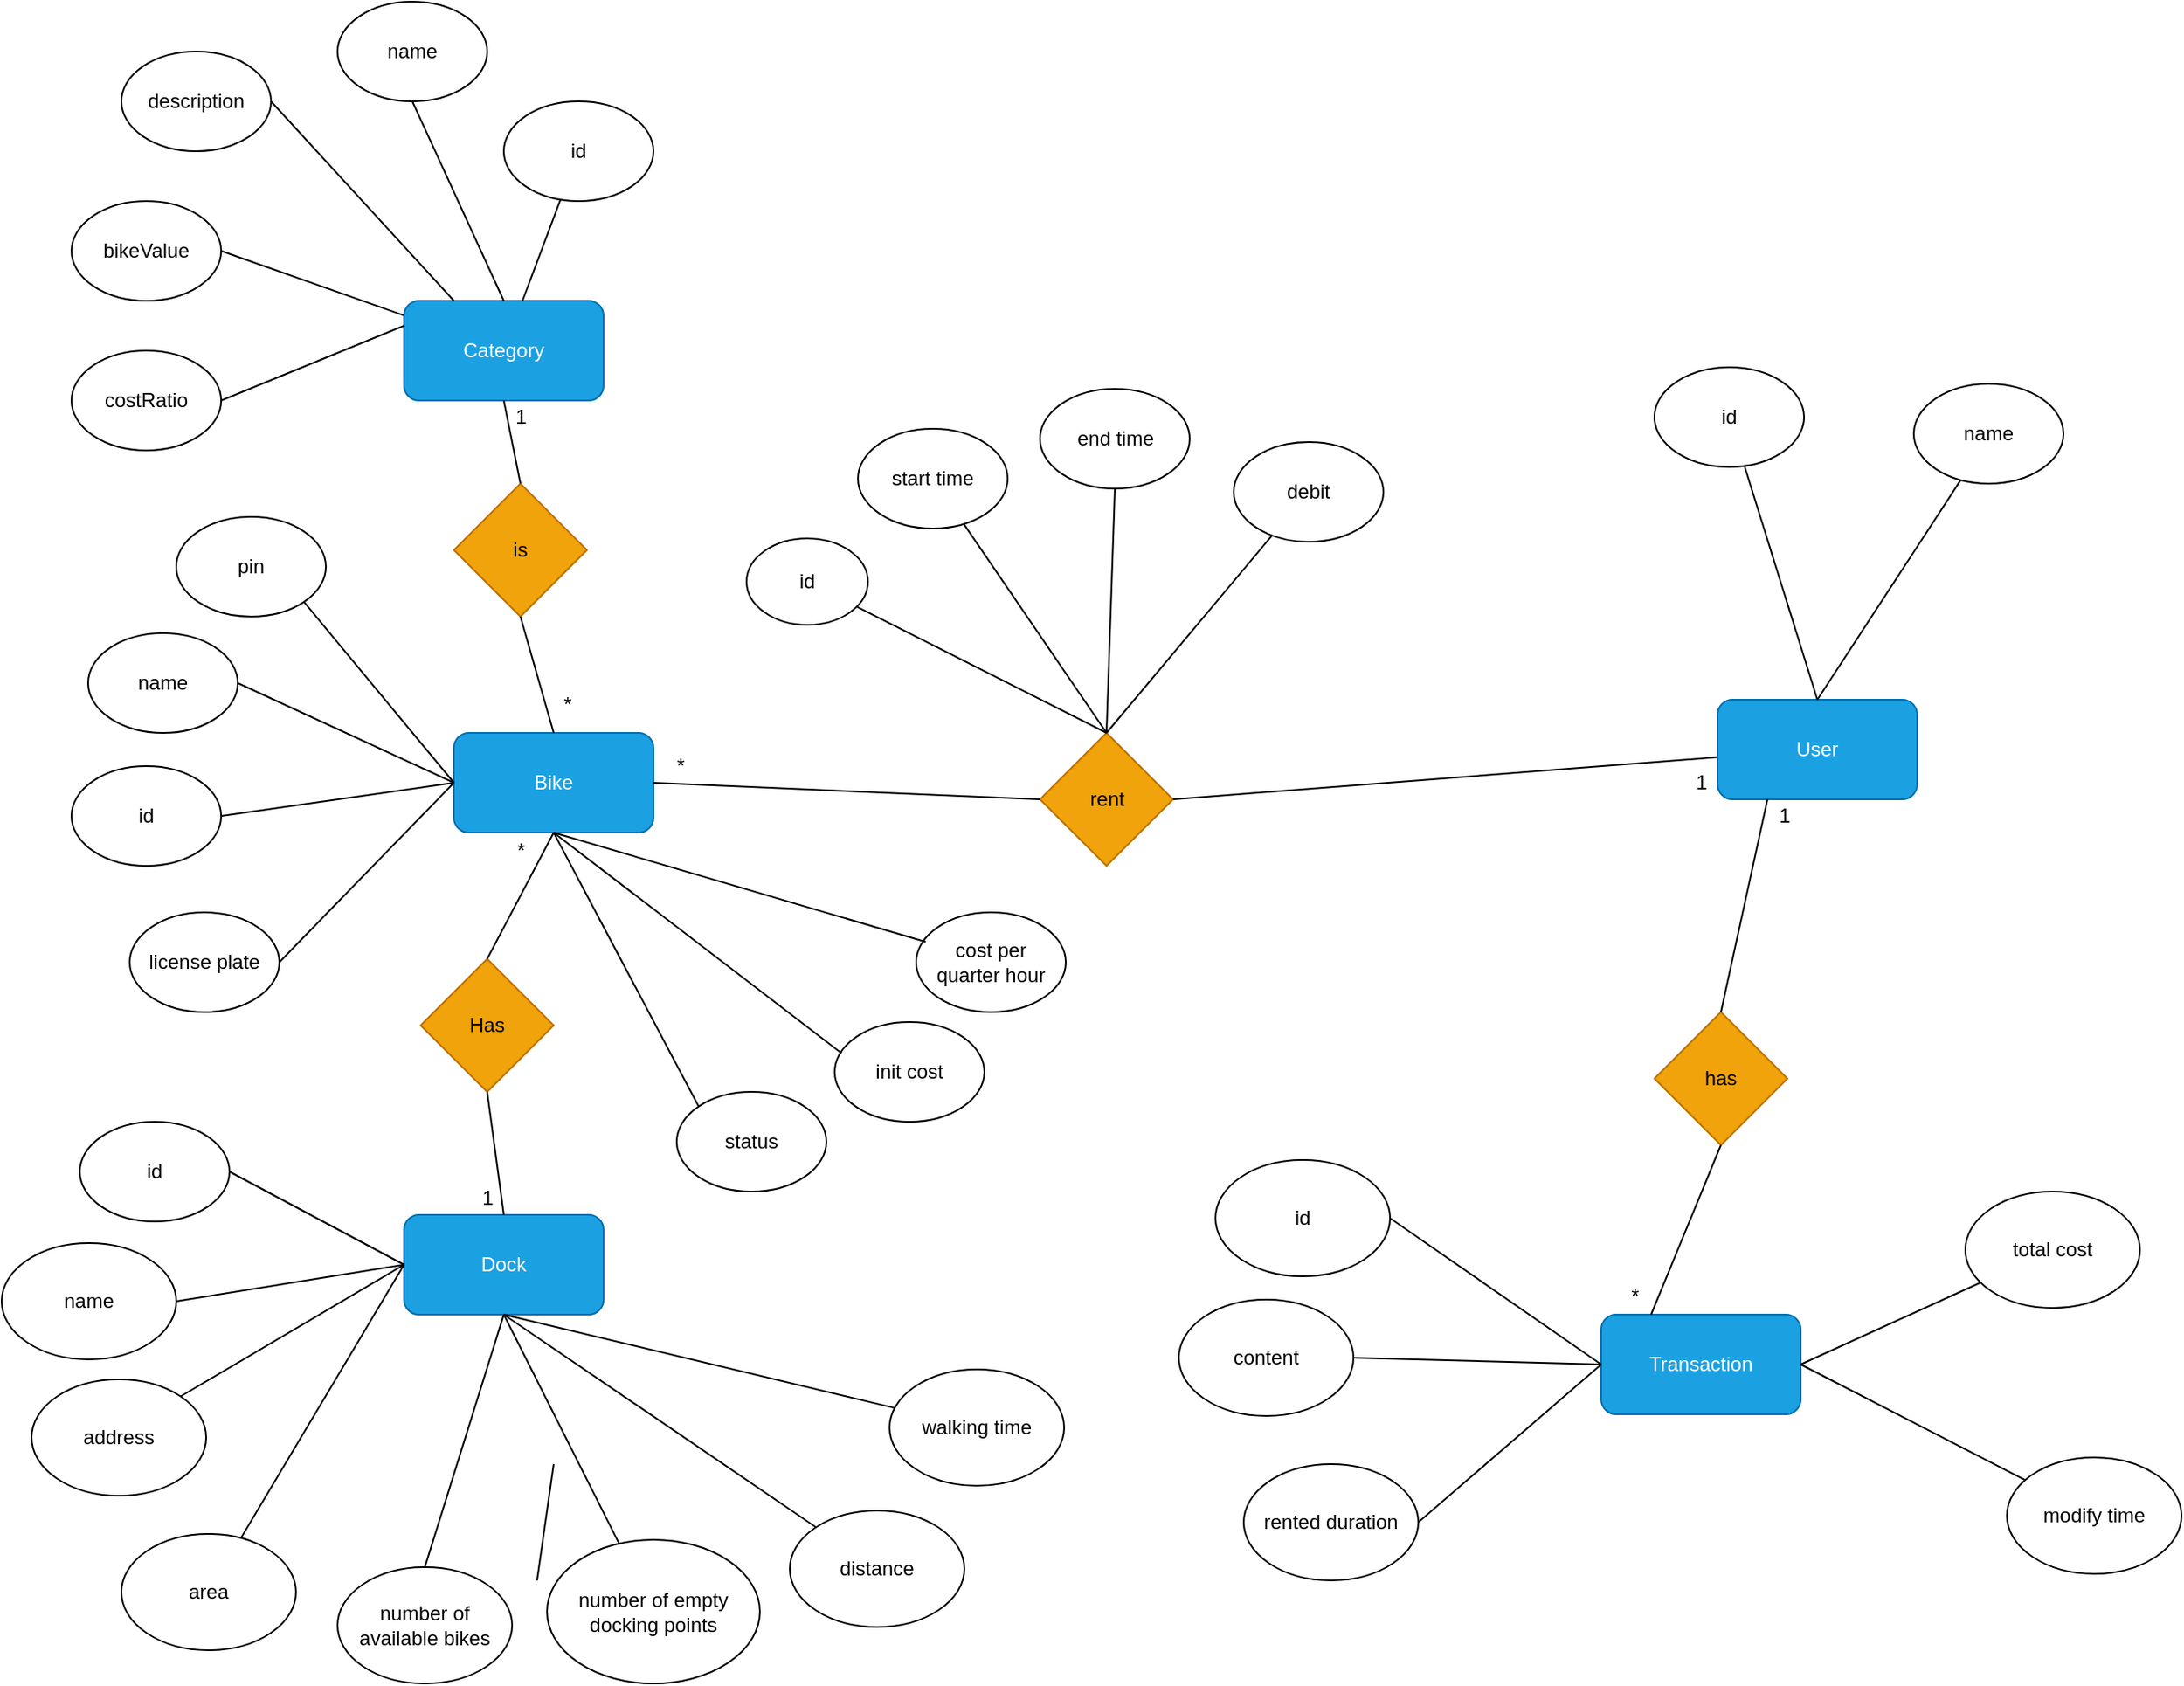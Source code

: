 <mxfile version="15.8.3" type="device"><diagram id="R2lEEEUBdFMjLlhIrx00" name="Page-1"><mxGraphModel dx="881" dy="377" grid="0" gridSize="10" guides="1" tooltips="1" connect="1" arrows="1" fold="1" page="1" pageScale="1" pageWidth="850" pageHeight="1100" math="0" shadow="0" extFonts="Permanent Marker^https://fonts.googleapis.com/css?family=Permanent+Marker"><root><mxCell id="0"/><mxCell id="1" parent="0"/><mxCell id="XSHoZeBGa8msUxNOhJ8y-12" value="User" style="rounded=1;whiteSpace=wrap;html=1;fillColor=#1ba1e2;strokeColor=#006EAF;fontColor=#ffffff;" vertex="1" parent="1"><mxGeometry x="1040" y="470" width="120" height="60" as="geometry"/></mxCell><mxCell id="XSHoZeBGa8msUxNOhJ8y-16" value="" style="endArrow=none;html=1;rounded=0;exitX=0.5;exitY=0;exitDx=0;exitDy=0;" edge="1" parent="1" source="XSHoZeBGa8msUxNOhJ8y-12" target="XSHoZeBGa8msUxNOhJ8y-134"><mxGeometry width="50" height="50" relative="1" as="geometry"><mxPoint x="1140" y="490" as="sourcePoint"/><mxPoint x="1227.574" y="378.284" as="targetPoint"/></mxGeometry></mxCell><mxCell id="XSHoZeBGa8msUxNOhJ8y-17" value="" style="endArrow=none;html=1;rounded=0;exitX=0.5;exitY=0;exitDx=0;exitDy=0;entryX=0.311;entryY=0.97;entryDx=0;entryDy=0;entryPerimeter=0;" edge="1" parent="1" target="XSHoZeBGa8msUxNOhJ8y-177" source="XSHoZeBGa8msUxNOhJ8y-12"><mxGeometry width="50" height="50" relative="1" as="geometry"><mxPoint x="1150" y="470" as="sourcePoint"/><mxPoint x="1330" y="380" as="targetPoint"/></mxGeometry></mxCell><mxCell id="XSHoZeBGa8msUxNOhJ8y-33" value="Category" style="rounded=1;whiteSpace=wrap;html=1;fillColor=#1ba1e2;strokeColor=#006EAF;fontColor=#ffffff;" vertex="1" parent="1"><mxGeometry x="250" y="230" width="120" height="60" as="geometry"/></mxCell><mxCell id="XSHoZeBGa8msUxNOhJ8y-34" value="name" style="ellipse;whiteSpace=wrap;html=1;" vertex="1" parent="1"><mxGeometry x="210" y="50" width="90" height="60" as="geometry"/></mxCell><mxCell id="XSHoZeBGa8msUxNOhJ8y-35" value="description" style="ellipse;whiteSpace=wrap;html=1;" vertex="1" parent="1"><mxGeometry x="80" y="80" width="90" height="60" as="geometry"/></mxCell><mxCell id="XSHoZeBGa8msUxNOhJ8y-36" value="bikeValue" style="ellipse;whiteSpace=wrap;html=1;" vertex="1" parent="1"><mxGeometry x="50" y="170" width="90" height="60" as="geometry"/></mxCell><mxCell id="XSHoZeBGa8msUxNOhJ8y-37" value="costRatio" style="ellipse;whiteSpace=wrap;html=1;" vertex="1" parent="1"><mxGeometry x="50" y="260" width="90" height="60" as="geometry"/></mxCell><mxCell id="XSHoZeBGa8msUxNOhJ8y-38" value="id" style="ellipse;whiteSpace=wrap;html=1;" vertex="1" parent="1"><mxGeometry x="50" y="510" width="90" height="60" as="geometry"/></mxCell><mxCell id="XSHoZeBGa8msUxNOhJ8y-39" value="" style="endArrow=none;html=1;rounded=0;" edge="1" parent="1" source="XSHoZeBGa8msUxNOhJ8y-33" target="XSHoZeBGa8msUxNOhJ8y-120"><mxGeometry width="50" height="50" relative="1" as="geometry"><mxPoint x="280" y="280" as="sourcePoint"/><mxPoint x="354" y="210" as="targetPoint"/></mxGeometry></mxCell><mxCell id="XSHoZeBGa8msUxNOhJ8y-40" value="" style="endArrow=none;html=1;rounded=0;entryX=0.5;entryY=1;entryDx=0;entryDy=0;exitX=0.5;exitY=0;exitDx=0;exitDy=0;" edge="1" parent="1" source="XSHoZeBGa8msUxNOhJ8y-33" target="XSHoZeBGa8msUxNOhJ8y-34"><mxGeometry width="50" height="50" relative="1" as="geometry"><mxPoint x="280" y="280" as="sourcePoint"/><mxPoint x="330" y="230" as="targetPoint"/></mxGeometry></mxCell><mxCell id="XSHoZeBGa8msUxNOhJ8y-41" value="" style="endArrow=none;html=1;rounded=0;entryX=1;entryY=0.5;entryDx=0;entryDy=0;exitX=0.25;exitY=0;exitDx=0;exitDy=0;" edge="1" parent="1" source="XSHoZeBGa8msUxNOhJ8y-33" target="XSHoZeBGa8msUxNOhJ8y-35"><mxGeometry width="50" height="50" relative="1" as="geometry"><mxPoint x="280" y="280" as="sourcePoint"/><mxPoint x="330" y="230" as="targetPoint"/></mxGeometry></mxCell><mxCell id="XSHoZeBGa8msUxNOhJ8y-42" value="" style="endArrow=none;html=1;rounded=0;entryX=1;entryY=0.5;entryDx=0;entryDy=0;" edge="1" parent="1" source="XSHoZeBGa8msUxNOhJ8y-33" target="XSHoZeBGa8msUxNOhJ8y-36"><mxGeometry width="50" height="50" relative="1" as="geometry"><mxPoint x="280" y="280" as="sourcePoint"/><mxPoint x="330" y="230" as="targetPoint"/></mxGeometry></mxCell><mxCell id="XSHoZeBGa8msUxNOhJ8y-43" value="" style="endArrow=none;html=1;rounded=0;entryX=1;entryY=0.5;entryDx=0;entryDy=0;exitX=0;exitY=0.25;exitDx=0;exitDy=0;" edge="1" parent="1" source="XSHoZeBGa8msUxNOhJ8y-33" target="XSHoZeBGa8msUxNOhJ8y-37"><mxGeometry width="50" height="50" relative="1" as="geometry"><mxPoint x="280" y="280" as="sourcePoint"/><mxPoint x="330" y="230" as="targetPoint"/></mxGeometry></mxCell><mxCell id="XSHoZeBGa8msUxNOhJ8y-44" value="is" style="rhombus;whiteSpace=wrap;html=1;fillColor=#f0a30a;strokeColor=#BD7000;fontColor=#000000;" vertex="1" parent="1"><mxGeometry x="280" y="340" width="80" height="80" as="geometry"/></mxCell><mxCell id="XSHoZeBGa8msUxNOhJ8y-45" value="Bike" style="rounded=1;whiteSpace=wrap;html=1;fillColor=#1ba1e2;strokeColor=#006EAF;fontColor=#ffffff;" vertex="1" parent="1"><mxGeometry x="280" y="490" width="120" height="60" as="geometry"/></mxCell><mxCell id="XSHoZeBGa8msUxNOhJ8y-46" value="" style="endArrow=none;html=1;rounded=0;entryX=0.5;entryY=1;entryDx=0;entryDy=0;exitX=0.5;exitY=0;exitDx=0;exitDy=0;" edge="1" parent="1" source="XSHoZeBGa8msUxNOhJ8y-44" target="XSHoZeBGa8msUxNOhJ8y-33"><mxGeometry width="50" height="50" relative="1" as="geometry"><mxPoint x="280" y="410" as="sourcePoint"/><mxPoint x="330" y="360" as="targetPoint"/></mxGeometry></mxCell><mxCell id="XSHoZeBGa8msUxNOhJ8y-47" value="" style="endArrow=none;html=1;rounded=0;entryX=0.5;entryY=1;entryDx=0;entryDy=0;exitX=0.5;exitY=0;exitDx=0;exitDy=0;" edge="1" parent="1" source="XSHoZeBGa8msUxNOhJ8y-45" target="XSHoZeBGa8msUxNOhJ8y-44"><mxGeometry width="50" height="50" relative="1" as="geometry"><mxPoint x="280" y="410" as="sourcePoint"/><mxPoint x="330" y="360" as="targetPoint"/></mxGeometry></mxCell><mxCell id="XSHoZeBGa8msUxNOhJ8y-48" value="name" style="ellipse;whiteSpace=wrap;html=1;" vertex="1" parent="1"><mxGeometry x="60" y="430" width="90" height="60" as="geometry"/></mxCell><mxCell id="XSHoZeBGa8msUxNOhJ8y-49" value="" style="endArrow=none;html=1;rounded=0;exitX=1;exitY=0.5;exitDx=0;exitDy=0;entryX=0;entryY=0.5;entryDx=0;entryDy=0;" edge="1" parent="1" source="XSHoZeBGa8msUxNOhJ8y-38" target="XSHoZeBGa8msUxNOhJ8y-45"><mxGeometry width="50" height="50" relative="1" as="geometry"><mxPoint x="280" y="410" as="sourcePoint"/><mxPoint x="330" y="360" as="targetPoint"/></mxGeometry></mxCell><mxCell id="XSHoZeBGa8msUxNOhJ8y-50" value="" style="endArrow=none;html=1;rounded=0;exitX=1;exitY=0.5;exitDx=0;exitDy=0;entryX=0;entryY=0.5;entryDx=0;entryDy=0;" edge="1" parent="1" source="XSHoZeBGa8msUxNOhJ8y-48" target="XSHoZeBGa8msUxNOhJ8y-45"><mxGeometry width="50" height="50" relative="1" as="geometry"><mxPoint x="280" y="410" as="sourcePoint"/><mxPoint x="330" y="360" as="targetPoint"/></mxGeometry></mxCell><mxCell id="XSHoZeBGa8msUxNOhJ8y-51" value="rent" style="rhombus;whiteSpace=wrap;html=1;fillColor=#f0a30a;strokeColor=#BD7000;fontColor=#000000;" vertex="1" parent="1"><mxGeometry x="632.5" y="490" width="80" height="80" as="geometry"/></mxCell><mxCell id="XSHoZeBGa8msUxNOhJ8y-52" value="" style="endArrow=none;html=1;rounded=0;exitX=1;exitY=0.5;exitDx=0;exitDy=0;entryX=0;entryY=0.5;entryDx=0;entryDy=0;" edge="1" parent="1" source="XSHoZeBGa8msUxNOhJ8y-45" target="XSHoZeBGa8msUxNOhJ8y-51"><mxGeometry width="50" height="50" relative="1" as="geometry"><mxPoint x="430" y="500" as="sourcePoint"/><mxPoint x="480" y="450" as="targetPoint"/></mxGeometry></mxCell><mxCell id="XSHoZeBGa8msUxNOhJ8y-53" value="" style="endArrow=none;html=1;rounded=0;exitX=1;exitY=0.5;exitDx=0;exitDy=0;" edge="1" parent="1" source="XSHoZeBGa8msUxNOhJ8y-51" target="XSHoZeBGa8msUxNOhJ8y-12"><mxGeometry width="50" height="50" relative="1" as="geometry"><mxPoint x="810" y="500" as="sourcePoint"/><mxPoint x="860" y="450" as="targetPoint"/></mxGeometry></mxCell><mxCell id="XSHoZeBGa8msUxNOhJ8y-54" value="start time" style="ellipse;whiteSpace=wrap;html=1;" vertex="1" parent="1"><mxGeometry x="523" y="307" width="90" height="60" as="geometry"/></mxCell><mxCell id="XSHoZeBGa8msUxNOhJ8y-55" value="id" style="ellipse;whiteSpace=wrap;html=1;" vertex="1" parent="1"><mxGeometry x="456" y="373" width="73" height="52" as="geometry"/></mxCell><mxCell id="XSHoZeBGa8msUxNOhJ8y-56" value="" style="endArrow=none;html=1;rounded=0;entryX=0.5;entryY=0;entryDx=0;entryDy=0;" edge="1" parent="1" source="XSHoZeBGa8msUxNOhJ8y-55" target="XSHoZeBGa8msUxNOhJ8y-51"><mxGeometry width="50" height="50" relative="1" as="geometry"><mxPoint x="810" y="500" as="sourcePoint"/><mxPoint x="860" y="450" as="targetPoint"/></mxGeometry></mxCell><mxCell id="XSHoZeBGa8msUxNOhJ8y-57" value="" style="endArrow=none;html=1;rounded=0;entryX=0.5;entryY=0;entryDx=0;entryDy=0;" edge="1" parent="1" source="XSHoZeBGa8msUxNOhJ8y-54" target="XSHoZeBGa8msUxNOhJ8y-51"><mxGeometry width="50" height="50" relative="1" as="geometry"><mxPoint x="680" y="410" as="sourcePoint"/><mxPoint x="860" y="450" as="targetPoint"/></mxGeometry></mxCell><mxCell id="XSHoZeBGa8msUxNOhJ8y-58" value="Transaction" style="rounded=1;whiteSpace=wrap;html=1;fillColor=#1ba1e2;strokeColor=#006EAF;fontColor=#ffffff;" vertex="1" parent="1"><mxGeometry x="970" y="840" width="120" height="60" as="geometry"/></mxCell><mxCell id="XSHoZeBGa8msUxNOhJ8y-63" value="id" style="ellipse;whiteSpace=wrap;html=1;" vertex="1" parent="1"><mxGeometry x="738" y="747" width="105" height="70" as="geometry"/></mxCell><mxCell id="XSHoZeBGa8msUxNOhJ8y-66" value="has" style="rhombus;whiteSpace=wrap;html=1;fillColor=#f0a30a;strokeColor=#BD7000;fontColor=#000000;" vertex="1" parent="1"><mxGeometry x="1002" y="658" width="80" height="80" as="geometry"/></mxCell><mxCell id="XSHoZeBGa8msUxNOhJ8y-67" value="" style="endArrow=none;html=1;rounded=0;exitX=0.5;exitY=1;exitDx=0;exitDy=0;entryX=0.25;entryY=0;entryDx=0;entryDy=0;" edge="1" parent="1" source="XSHoZeBGa8msUxNOhJ8y-66" target="XSHoZeBGa8msUxNOhJ8y-58"><mxGeometry width="50" height="50" relative="1" as="geometry"><mxPoint x="1100" y="640" as="sourcePoint"/><mxPoint x="1150" y="590" as="targetPoint"/></mxGeometry></mxCell><mxCell id="XSHoZeBGa8msUxNOhJ8y-68" value="" style="endArrow=none;html=1;rounded=0;exitX=0.5;exitY=0;exitDx=0;exitDy=0;entryX=0.25;entryY=1;entryDx=0;entryDy=0;" edge="1" parent="1" source="XSHoZeBGa8msUxNOhJ8y-66" target="XSHoZeBGa8msUxNOhJ8y-12"><mxGeometry width="50" height="50" relative="1" as="geometry"><mxPoint x="1100" y="640" as="sourcePoint"/><mxPoint x="1150" y="590" as="targetPoint"/></mxGeometry></mxCell><mxCell id="XSHoZeBGa8msUxNOhJ8y-71" value="" style="endArrow=none;html=1;rounded=0;entryX=1;entryY=0.5;entryDx=0;entryDy=0;exitX=0;exitY=0.5;exitDx=0;exitDy=0;" edge="1" parent="1" source="XSHoZeBGa8msUxNOhJ8y-58" target="XSHoZeBGa8msUxNOhJ8y-63"><mxGeometry width="50" height="50" relative="1" as="geometry"><mxPoint x="1100" y="770" as="sourcePoint"/><mxPoint x="1150" y="720" as="targetPoint"/></mxGeometry></mxCell><mxCell id="XSHoZeBGa8msUxNOhJ8y-76" value="Has" style="rhombus;whiteSpace=wrap;html=1;fillColor=#f0a30a;strokeColor=#BD7000;fontColor=#000000;" vertex="1" parent="1"><mxGeometry x="260" y="626" width="80" height="80" as="geometry"/></mxCell><mxCell id="XSHoZeBGa8msUxNOhJ8y-78" value="Dock" style="rounded=1;whiteSpace=wrap;html=1;fillColor=#1ba1e2;strokeColor=#006EAF;fontColor=#ffffff;" vertex="1" parent="1"><mxGeometry x="250" y="780" width="120" height="60" as="geometry"/></mxCell><mxCell id="XSHoZeBGa8msUxNOhJ8y-79" value="id" style="ellipse;whiteSpace=wrap;html=1;" vertex="1" parent="1"><mxGeometry x="55" y="724" width="90" height="60" as="geometry"/></mxCell><mxCell id="XSHoZeBGa8msUxNOhJ8y-80" value="name" style="ellipse;whiteSpace=wrap;html=1;" vertex="1" parent="1"><mxGeometry x="8" y="797" width="105" height="70" as="geometry"/></mxCell><mxCell id="XSHoZeBGa8msUxNOhJ8y-81" value="" style="endArrow=none;html=1;rounded=0;exitX=1;exitY=0.5;exitDx=0;exitDy=0;entryX=0;entryY=0.5;entryDx=0;entryDy=0;" edge="1" parent="1" source="XSHoZeBGa8msUxNOhJ8y-79" target="XSHoZeBGa8msUxNOhJ8y-78"><mxGeometry width="50" height="50" relative="1" as="geometry"><mxPoint x="390" y="750" as="sourcePoint"/><mxPoint x="440" y="700" as="targetPoint"/></mxGeometry></mxCell><mxCell id="XSHoZeBGa8msUxNOhJ8y-82" value="" style="endArrow=none;html=1;rounded=0;exitX=1;exitY=0.5;exitDx=0;exitDy=0;entryX=0;entryY=0.5;entryDx=0;entryDy=0;" edge="1" parent="1" source="XSHoZeBGa8msUxNOhJ8y-80" target="XSHoZeBGa8msUxNOhJ8y-78"><mxGeometry width="50" height="50" relative="1" as="geometry"><mxPoint x="390" y="750" as="sourcePoint"/><mxPoint x="252" y="810" as="targetPoint"/></mxGeometry></mxCell><mxCell id="XSHoZeBGa8msUxNOhJ8y-83" value="" style="endArrow=none;html=1;rounded=0;exitX=0.5;exitY=0;exitDx=0;exitDy=0;entryX=0.5;entryY=1;entryDx=0;entryDy=0;" edge="1" parent="1" source="XSHoZeBGa8msUxNOhJ8y-78" target="XSHoZeBGa8msUxNOhJ8y-76"><mxGeometry width="50" height="50" relative="1" as="geometry"><mxPoint x="390" y="750" as="sourcePoint"/><mxPoint x="440" y="700" as="targetPoint"/></mxGeometry></mxCell><mxCell id="XSHoZeBGa8msUxNOhJ8y-87" value="" style="endArrow=none;html=1;rounded=0;entryX=0.5;entryY=1;entryDx=0;entryDy=0;exitX=0.5;exitY=0;exitDx=0;exitDy=0;" edge="1" parent="1" source="XSHoZeBGa8msUxNOhJ8y-84"><mxGeometry width="50" height="50" relative="1" as="geometry"><mxPoint x="340" y="930" as="sourcePoint"/><mxPoint x="330" y="1000.0" as="targetPoint"/></mxGeometry></mxCell><mxCell id="XSHoZeBGa8msUxNOhJ8y-105" value="1" style="text;html=1;align=center;verticalAlign=middle;resizable=0;points=[];autosize=1;strokeColor=none;fillColor=none;" vertex="1" parent="1"><mxGeometry x="310" y="290" width="20" height="20" as="geometry"/></mxCell><mxCell id="XSHoZeBGa8msUxNOhJ8y-106" value="*" style="text;html=1;align=center;verticalAlign=middle;resizable=0;points=[];autosize=1;strokeColor=none;fillColor=none;" vertex="1" parent="1"><mxGeometry x="340" y="464" width="15" height="18" as="geometry"/></mxCell><mxCell id="XSHoZeBGa8msUxNOhJ8y-107" value="*" style="text;html=1;align=center;verticalAlign=middle;resizable=0;points=[];autosize=1;strokeColor=none;fillColor=none;" vertex="1" parent="1"><mxGeometry x="408" y="501" width="15" height="18" as="geometry"/></mxCell><mxCell id="XSHoZeBGa8msUxNOhJ8y-108" value="1" style="text;html=1;align=center;verticalAlign=middle;resizable=0;points=[];autosize=1;strokeColor=none;fillColor=none;" vertex="1" parent="1"><mxGeometry x="1022" y="511" width="16" height="18" as="geometry"/></mxCell><mxCell id="XSHoZeBGa8msUxNOhJ8y-113" value="1" style="text;html=1;align=center;verticalAlign=middle;resizable=0;points=[];autosize=1;strokeColor=none;fillColor=none;" vertex="1" parent="1"><mxGeometry x="1070" y="530" width="20" height="20" as="geometry"/></mxCell><mxCell id="XSHoZeBGa8msUxNOhJ8y-114" value="*" style="text;html=1;align=center;verticalAlign=middle;resizable=0;points=[];autosize=1;strokeColor=none;fillColor=none;" vertex="1" parent="1"><mxGeometry x="982" y="820" width="15" height="18" as="geometry"/></mxCell><mxCell id="XSHoZeBGa8msUxNOhJ8y-119" value="1" style="text;html=1;align=center;verticalAlign=middle;resizable=0;points=[];autosize=1;strokeColor=none;fillColor=none;" vertex="1" parent="1"><mxGeometry x="290" y="760" width="20" height="20" as="geometry"/></mxCell><mxCell id="XSHoZeBGa8msUxNOhJ8y-120" value="id" style="ellipse;whiteSpace=wrap;html=1;" vertex="1" parent="1"><mxGeometry x="310" y="110" width="90" height="60" as="geometry"/></mxCell><mxCell id="XSHoZeBGa8msUxNOhJ8y-134" value="id" style="ellipse;whiteSpace=wrap;html=1;" vertex="1" parent="1"><mxGeometry x="1002" y="270" width="90" height="60" as="geometry"/></mxCell><mxCell id="XSHoZeBGa8msUxNOhJ8y-143" value="" style="endArrow=none;html=1;rounded=0;entryX=0.5;entryY=1;entryDx=0;entryDy=0;exitX=0.5;exitY=0;exitDx=0;exitDy=0;" edge="1" parent="1" source="XSHoZeBGa8msUxNOhJ8y-76" target="XSHoZeBGa8msUxNOhJ8y-45"><mxGeometry width="50" height="50" relative="1" as="geometry"><mxPoint x="320" y="630" as="sourcePoint"/><mxPoint x="300" y="593" as="targetPoint"/></mxGeometry></mxCell><mxCell id="XSHoZeBGa8msUxNOhJ8y-146" value="license plate" style="ellipse;whiteSpace=wrap;html=1;" vertex="1" parent="1"><mxGeometry x="85" y="598" width="90" height="60" as="geometry"/></mxCell><mxCell id="XSHoZeBGa8msUxNOhJ8y-147" value="" style="endArrow=none;html=1;rounded=0;exitX=1;exitY=0.5;exitDx=0;exitDy=0;entryX=0;entryY=0.5;entryDx=0;entryDy=0;" edge="1" parent="1" source="XSHoZeBGa8msUxNOhJ8y-146" target="XSHoZeBGa8msUxNOhJ8y-45"><mxGeometry width="50" height="50" relative="1" as="geometry"><mxPoint x="315" y="498" as="sourcePoint"/><mxPoint x="318" y="570" as="targetPoint"/></mxGeometry></mxCell><mxCell id="XSHoZeBGa8msUxNOhJ8y-148" value="pin" style="ellipse;whiteSpace=wrap;html=1;" vertex="1" parent="1"><mxGeometry x="113" y="360" width="90" height="60" as="geometry"/></mxCell><mxCell id="XSHoZeBGa8msUxNOhJ8y-149" value="" style="endArrow=none;html=1;rounded=0;exitX=1;exitY=1;exitDx=0;exitDy=0;entryX=0;entryY=0.5;entryDx=0;entryDy=0;" edge="1" parent="1" source="XSHoZeBGa8msUxNOhJ8y-148" target="XSHoZeBGa8msUxNOhJ8y-45"><mxGeometry width="50" height="50" relative="1" as="geometry"><mxPoint x="333" y="340" as="sourcePoint"/><mxPoint x="333.0" y="450" as="targetPoint"/></mxGeometry></mxCell><mxCell id="XSHoZeBGa8msUxNOhJ8y-150" value="status" style="ellipse;whiteSpace=wrap;html=1;" vertex="1" parent="1"><mxGeometry x="414" y="706" width="90" height="60" as="geometry"/></mxCell><mxCell id="XSHoZeBGa8msUxNOhJ8y-151" value="" style="endArrow=none;html=1;rounded=0;entryX=0;entryY=0;entryDx=0;entryDy=0;exitX=0.5;exitY=1;exitDx=0;exitDy=0;" edge="1" parent="1" source="XSHoZeBGa8msUxNOhJ8y-45" target="XSHoZeBGa8msUxNOhJ8y-150"><mxGeometry width="50" height="50" relative="1" as="geometry"><mxPoint x="370" y="568" as="sourcePoint"/><mxPoint x="290.0" y="530" as="targetPoint"/></mxGeometry></mxCell><mxCell id="XSHoZeBGa8msUxNOhJ8y-153" value="init cost" style="ellipse;whiteSpace=wrap;html=1;" vertex="1" parent="1"><mxGeometry x="509" y="664" width="90" height="60" as="geometry"/></mxCell><mxCell id="XSHoZeBGa8msUxNOhJ8y-154" value="" style="endArrow=none;html=1;rounded=0;entryX=0.046;entryY=0.312;entryDx=0;entryDy=0;exitX=0.5;exitY=1;exitDx=0;exitDy=0;entryPerimeter=0;" edge="1" parent="1" source="XSHoZeBGa8msUxNOhJ8y-45" target="XSHoZeBGa8msUxNOhJ8y-153"><mxGeometry width="50" height="50" relative="1" as="geometry"><mxPoint x="350" y="560" as="sourcePoint"/><mxPoint x="405.97" y="644.928" as="targetPoint"/></mxGeometry></mxCell><mxCell id="XSHoZeBGa8msUxNOhJ8y-155" value="cost per &lt;br&gt;quarter hour" style="ellipse;whiteSpace=wrap;html=1;" vertex="1" parent="1"><mxGeometry x="558" y="598" width="90" height="60" as="geometry"/></mxCell><mxCell id="XSHoZeBGa8msUxNOhJ8y-156" value="" style="endArrow=none;html=1;rounded=0;entryX=0.064;entryY=0.296;entryDx=0;entryDy=0;exitX=0.5;exitY=1;exitDx=0;exitDy=0;entryPerimeter=0;" edge="1" parent="1" source="XSHoZeBGa8msUxNOhJ8y-45" target="XSHoZeBGa8msUxNOhJ8y-155"><mxGeometry width="50" height="50" relative="1" as="geometry"><mxPoint x="350" y="560" as="sourcePoint"/><mxPoint x="523.14" y="692.72" as="targetPoint"/></mxGeometry></mxCell><mxCell id="XSHoZeBGa8msUxNOhJ8y-157" value="*" style="text;html=1;align=center;verticalAlign=middle;resizable=0;points=[];autosize=1;strokeColor=none;fillColor=none;" vertex="1" parent="1"><mxGeometry x="312.5" y="552" width="15" height="18" as="geometry"/></mxCell><mxCell id="XSHoZeBGa8msUxNOhJ8y-159" value="address" style="ellipse;whiteSpace=wrap;html=1;" vertex="1" parent="1"><mxGeometry x="26" y="879" width="105" height="70" as="geometry"/></mxCell><mxCell id="XSHoZeBGa8msUxNOhJ8y-160" value="" style="endArrow=none;html=1;rounded=0;exitX=1;exitY=0;exitDx=0;exitDy=0;entryX=0;entryY=0.5;entryDx=0;entryDy=0;" edge="1" parent="1" source="XSHoZeBGa8msUxNOhJ8y-159" target="XSHoZeBGa8msUxNOhJ8y-78"><mxGeometry width="50" height="50" relative="1" as="geometry"><mxPoint x="408" y="832" as="sourcePoint"/><mxPoint x="268.0" y="892.0" as="targetPoint"/></mxGeometry></mxCell><mxCell id="XSHoZeBGa8msUxNOhJ8y-161" value="area" style="ellipse;whiteSpace=wrap;html=1;" vertex="1" parent="1"><mxGeometry x="80" y="972" width="105" height="70" as="geometry"/></mxCell><mxCell id="XSHoZeBGa8msUxNOhJ8y-162" value="" style="endArrow=none;html=1;rounded=0;entryX=0;entryY=0.5;entryDx=0;entryDy=0;" edge="1" parent="1" source="XSHoZeBGa8msUxNOhJ8y-161" target="XSHoZeBGa8msUxNOhJ8y-78"><mxGeometry width="50" height="50" relative="1" as="geometry"><mxPoint x="462" y="925" as="sourcePoint"/><mxPoint x="322.0" y="985.0" as="targetPoint"/></mxGeometry></mxCell><mxCell id="XSHoZeBGa8msUxNOhJ8y-163" value="number of available bikes" style="ellipse;whiteSpace=wrap;html=1;" vertex="1" parent="1"><mxGeometry x="210" y="992" width="105" height="70" as="geometry"/></mxCell><mxCell id="XSHoZeBGa8msUxNOhJ8y-164" value="" style="endArrow=none;html=1;rounded=0;exitX=0.5;exitY=0;exitDx=0;exitDy=0;entryX=0.5;entryY=1;entryDx=0;entryDy=0;" edge="1" parent="1" source="XSHoZeBGa8msUxNOhJ8y-163" target="XSHoZeBGa8msUxNOhJ8y-78"><mxGeometry width="50" height="50" relative="1" as="geometry"><mxPoint x="592" y="945" as="sourcePoint"/><mxPoint x="434.0" y="923.0" as="targetPoint"/></mxGeometry></mxCell><mxCell id="XSHoZeBGa8msUxNOhJ8y-165" value="number of empty docking points" style="ellipse;whiteSpace=wrap;html=1;" vertex="1" parent="1"><mxGeometry x="336" y="975.5" width="128" height="86.5" as="geometry"/></mxCell><mxCell id="XSHoZeBGa8msUxNOhJ8y-166" value="" style="endArrow=none;html=1;rounded=0;entryX=0.5;entryY=1;entryDx=0;entryDy=0;" edge="1" parent="1" source="XSHoZeBGa8msUxNOhJ8y-165" target="XSHoZeBGa8msUxNOhJ8y-78"><mxGeometry width="50" height="50" relative="1" as="geometry"><mxPoint x="272.5" y="1002" as="sourcePoint"/><mxPoint x="320" y="850.0" as="targetPoint"/></mxGeometry></mxCell><mxCell id="XSHoZeBGa8msUxNOhJ8y-167" value="distance" style="ellipse;whiteSpace=wrap;html=1;" vertex="1" parent="1"><mxGeometry x="482" y="958" width="105" height="70" as="geometry"/></mxCell><mxCell id="XSHoZeBGa8msUxNOhJ8y-168" value="" style="endArrow=none;html=1;rounded=0;entryX=0.5;entryY=1;entryDx=0;entryDy=0;" edge="1" parent="1" source="XSHoZeBGa8msUxNOhJ8y-167" target="XSHoZeBGa8msUxNOhJ8y-78"><mxGeometry width="50" height="50" relative="1" as="geometry"><mxPoint x="864" y="911" as="sourcePoint"/><mxPoint x="314" y="847" as="targetPoint"/></mxGeometry></mxCell><mxCell id="XSHoZeBGa8msUxNOhJ8y-169" value="walking time" style="ellipse;whiteSpace=wrap;html=1;" vertex="1" parent="1"><mxGeometry x="542" y="873" width="105" height="70" as="geometry"/></mxCell><mxCell id="XSHoZeBGa8msUxNOhJ8y-170" value="" style="endArrow=none;html=1;rounded=0;entryX=0.5;entryY=1;entryDx=0;entryDy=0;" edge="1" parent="1" source="XSHoZeBGa8msUxNOhJ8y-169" target="XSHoZeBGa8msUxNOhJ8y-78"><mxGeometry width="50" height="50" relative="1" as="geometry"><mxPoint x="924" y="826" as="sourcePoint"/><mxPoint x="360" y="745.0" as="targetPoint"/></mxGeometry></mxCell><mxCell id="XSHoZeBGa8msUxNOhJ8y-172" value="end time" style="ellipse;whiteSpace=wrap;html=1;" vertex="1" parent="1"><mxGeometry x="632.5" y="283" width="90" height="60" as="geometry"/></mxCell><mxCell id="XSHoZeBGa8msUxNOhJ8y-173" value="debit" style="ellipse;whiteSpace=wrap;html=1;" vertex="1" parent="1"><mxGeometry x="749" y="315" width="90" height="60" as="geometry"/></mxCell><mxCell id="XSHoZeBGa8msUxNOhJ8y-175" value="" style="endArrow=none;html=1;rounded=0;entryX=0.5;entryY=0;entryDx=0;entryDy=0;exitX=0.5;exitY=1;exitDx=0;exitDy=0;" edge="1" parent="1" source="XSHoZeBGa8msUxNOhJ8y-172" target="XSHoZeBGa8msUxNOhJ8y-51"><mxGeometry width="50" height="50" relative="1" as="geometry"><mxPoint x="596.51" y="374.345" as="sourcePoint"/><mxPoint x="682.5" y="500" as="targetPoint"/></mxGeometry></mxCell><mxCell id="XSHoZeBGa8msUxNOhJ8y-176" value="" style="endArrow=none;html=1;rounded=0;entryX=0.5;entryY=0;entryDx=0;entryDy=0;" edge="1" parent="1" source="XSHoZeBGa8msUxNOhJ8y-173" target="XSHoZeBGa8msUxNOhJ8y-51"><mxGeometry width="50" height="50" relative="1" as="geometry"><mxPoint x="606.51" y="384.345" as="sourcePoint"/><mxPoint x="715" y="481" as="targetPoint"/></mxGeometry></mxCell><mxCell id="XSHoZeBGa8msUxNOhJ8y-177" value="name" style="ellipse;whiteSpace=wrap;html=1;" vertex="1" parent="1"><mxGeometry x="1158" y="280" width="90" height="60" as="geometry"/></mxCell><mxCell id="XSHoZeBGa8msUxNOhJ8y-178" value="content" style="ellipse;whiteSpace=wrap;html=1;" vertex="1" parent="1"><mxGeometry x="716" y="831" width="105" height="70" as="geometry"/></mxCell><mxCell id="XSHoZeBGa8msUxNOhJ8y-179" value="" style="endArrow=none;html=1;rounded=0;entryX=1;entryY=0.5;entryDx=0;entryDy=0;exitX=0;exitY=0.5;exitDx=0;exitDy=0;" edge="1" parent="1" target="XSHoZeBGa8msUxNOhJ8y-178" source="XSHoZeBGa8msUxNOhJ8y-58"><mxGeometry width="50" height="50" relative="1" as="geometry"><mxPoint x="948" y="954" as="sourcePoint"/><mxPoint x="1128" y="804" as="targetPoint"/></mxGeometry></mxCell><mxCell id="XSHoZeBGa8msUxNOhJ8y-180" value="rented duration" style="ellipse;whiteSpace=wrap;html=1;" vertex="1" parent="1"><mxGeometry x="755" y="930" width="105" height="70" as="geometry"/></mxCell><mxCell id="XSHoZeBGa8msUxNOhJ8y-181" value="" style="endArrow=none;html=1;rounded=0;entryX=1;entryY=0.5;entryDx=0;entryDy=0;exitX=0;exitY=0.5;exitDx=0;exitDy=0;" edge="1" parent="1" target="XSHoZeBGa8msUxNOhJ8y-180" source="XSHoZeBGa8msUxNOhJ8y-58"><mxGeometry width="50" height="50" relative="1" as="geometry"><mxPoint x="973" y="870" as="sourcePoint"/><mxPoint x="1167" y="903" as="targetPoint"/></mxGeometry></mxCell><mxCell id="XSHoZeBGa8msUxNOhJ8y-182" value="total cost" style="ellipse;whiteSpace=wrap;html=1;" vertex="1" parent="1"><mxGeometry x="1189" y="766" width="105" height="70" as="geometry"/></mxCell><mxCell id="XSHoZeBGa8msUxNOhJ8y-183" value="" style="endArrow=none;html=1;rounded=0;exitX=1;exitY=0.5;exitDx=0;exitDy=0;" edge="1" parent="1" target="XSHoZeBGa8msUxNOhJ8y-182" source="XSHoZeBGa8msUxNOhJ8y-58"><mxGeometry width="50" height="50" relative="1" as="geometry"><mxPoint x="969" y="872" as="sourcePoint"/><mxPoint x="1256" y="665" as="targetPoint"/></mxGeometry></mxCell><mxCell id="XSHoZeBGa8msUxNOhJ8y-184" value="modify time" style="ellipse;whiteSpace=wrap;html=1;" vertex="1" parent="1"><mxGeometry x="1214" y="926" width="105" height="70" as="geometry"/></mxCell><mxCell id="XSHoZeBGa8msUxNOhJ8y-185" value="" style="endArrow=none;html=1;rounded=0;exitX=1;exitY=0.5;exitDx=0;exitDy=0;" edge="1" parent="1" target="XSHoZeBGa8msUxNOhJ8y-184" source="XSHoZeBGa8msUxNOhJ8y-58"><mxGeometry width="50" height="50" relative="1" as="geometry"><mxPoint x="1091" y="872" as="sourcePoint"/><mxPoint x="1281" y="825" as="targetPoint"/></mxGeometry></mxCell></root></mxGraphModel></diagram></mxfile>